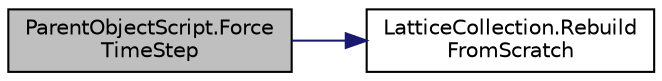 digraph "ParentObjectScript.ForceTimeStep"
{
 // LATEX_PDF_SIZE
  edge [fontname="Helvetica",fontsize="10",labelfontname="Helvetica",labelfontsize="10"];
  node [fontname="Helvetica",fontsize="10",shape=record];
  rankdir="LR";
  Node1 [label="ParentObjectScript.Force\lTimeStep",height=0.2,width=0.4,color="black", fillcolor="grey75", style="filled", fontcolor="black",tooltip=" "];
  Node1 -> Node2 [color="midnightblue",fontsize="10",style="solid",fontname="Helvetica"];
  Node2 [label="LatticeCollection.Rebuild\lFromScratch",height=0.2,width=0.4,color="black", fillcolor="white", style="filled",URL="$class_lattice_collection.html#a33f2c72139145b522070e34e24e9bd98",tooltip=" "];
}
